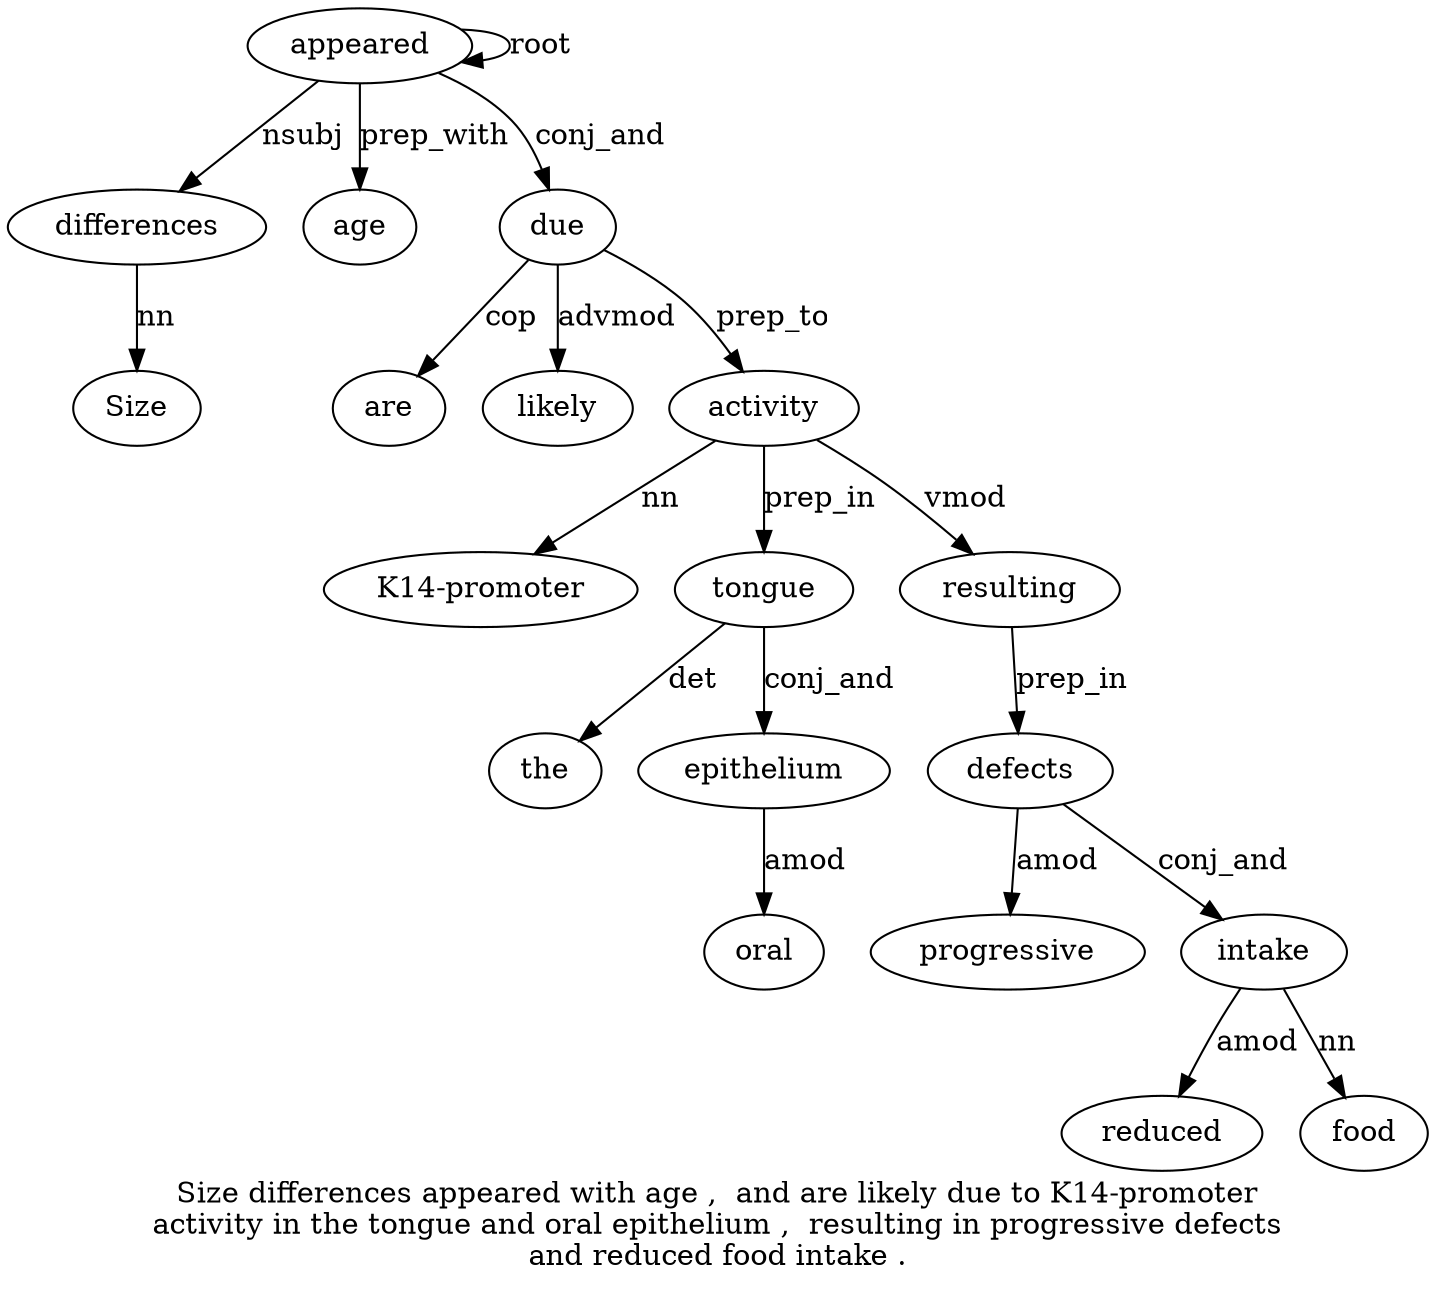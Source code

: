 digraph "Size differences appeared with age ,  and are likely due to K14-promoter activity in the tongue and oral epithelium ,  resulting in progressive defects and reduced food intake ." {
label="Size differences appeared with age ,  and are likely due to K14-promoter
activity in the tongue and oral epithelium ,  resulting in progressive defects
and reduced food intake .";
differences2 [style=filled, fillcolor=white, label=differences];
Size1 [style=filled, fillcolor=white, label=Size];
differences2 -> Size1  [label=nn];
appeared3 [style=filled, fillcolor=white, label=appeared];
appeared3 -> differences2  [label=nsubj];
appeared3 -> appeared3  [label=root];
age5 [style=filled, fillcolor=white, label=age];
appeared3 -> age5  [label=prep_with];
due10 [style=filled, fillcolor=white, label=due];
are8 [style=filled, fillcolor=white, label=are];
due10 -> are8  [label=cop];
likely9 [style=filled, fillcolor=white, label=likely];
due10 -> likely9  [label=advmod];
appeared3 -> due10  [label=conj_and];
activity13 [style=filled, fillcolor=white, label=activity];
"K14-promoter2" [style=filled, fillcolor=white, label="K14-promoter"];
activity13 -> "K14-promoter2"  [label=nn];
due10 -> activity13  [label=prep_to];
tongue16 [style=filled, fillcolor=white, label=tongue];
the15 [style=filled, fillcolor=white, label=the];
tongue16 -> the15  [label=det];
activity13 -> tongue16  [label=prep_in];
epithelium19 [style=filled, fillcolor=white, label=epithelium];
oral18 [style=filled, fillcolor=white, label=oral];
epithelium19 -> oral18  [label=amod];
tongue16 -> epithelium19  [label=conj_and];
resulting21 [style=filled, fillcolor=white, label=resulting];
activity13 -> resulting21  [label=vmod];
defects24 [style=filled, fillcolor=white, label=defects];
progressive23 [style=filled, fillcolor=white, label=progressive];
defects24 -> progressive23  [label=amod];
resulting21 -> defects24  [label=prep_in];
intake28 [style=filled, fillcolor=white, label=intake];
reduced26 [style=filled, fillcolor=white, label=reduced];
intake28 -> reduced26  [label=amod];
food27 [style=filled, fillcolor=white, label=food];
intake28 -> food27  [label=nn];
defects24 -> intake28  [label=conj_and];
}
